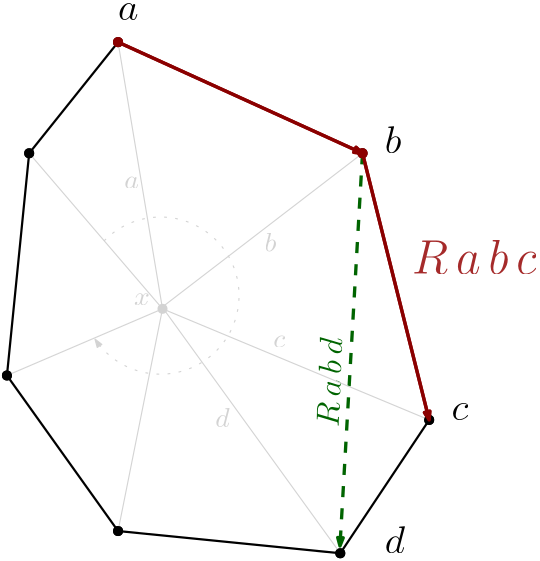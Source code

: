 <?xml version="1.0"?>
<!DOCTYPE ipe SYSTEM "ipe.dtd">
<ipe version="70206" creator="Ipe 7.2.7">
<info created="D:20181026161816" modified="D:20181112193938"/>
<ipestyle name="basic">
<symbol name="arrow/arc(spx)">
<path stroke="sym-stroke" fill="sym-stroke" pen="sym-pen">
0 0 m
-1 0.333 l
-1 -0.333 l
h
</path>
</symbol>
<symbol name="arrow/farc(spx)">
<path stroke="sym-stroke" fill="white" pen="sym-pen">
0 0 m
-1 0.333 l
-1 -0.333 l
h
</path>
</symbol>
<symbol name="arrow/ptarc(spx)">
<path stroke="sym-stroke" fill="sym-stroke" pen="sym-pen">
0 0 m
-1 0.333 l
-0.8 0 l
-1 -0.333 l
h
</path>
</symbol>
<symbol name="arrow/fptarc(spx)">
<path stroke="sym-stroke" fill="white" pen="sym-pen">
0 0 m
-1 0.333 l
-0.8 0 l
-1 -0.333 l
h
</path>
</symbol>
<symbol name="mark/circle(sx)" transformations="translations">
<path fill="sym-stroke">
0.6 0 0 0.6 0 0 e
0.4 0 0 0.4 0 0 e
</path>
</symbol>
<symbol name="mark/disk(sx)" transformations="translations">
<path fill="sym-stroke">
0.6 0 0 0.6 0 0 e
</path>
</symbol>
<symbol name="mark/fdisk(sfx)" transformations="translations">
<group>
<path fill="sym-fill">
0.5 0 0 0.5 0 0 e
</path>
<path fill="sym-stroke" fillrule="eofill">
0.6 0 0 0.6 0 0 e
0.4 0 0 0.4 0 0 e
</path>
</group>
</symbol>
<symbol name="mark/box(sx)" transformations="translations">
<path fill="sym-stroke" fillrule="eofill">
-0.6 -0.6 m
0.6 -0.6 l
0.6 0.6 l
-0.6 0.6 l
h
-0.4 -0.4 m
0.4 -0.4 l
0.4 0.4 l
-0.4 0.4 l
h
</path>
</symbol>
<symbol name="mark/square(sx)" transformations="translations">
<path fill="sym-stroke">
-0.6 -0.6 m
0.6 -0.6 l
0.6 0.6 l
-0.6 0.6 l
h
</path>
</symbol>
<symbol name="mark/fsquare(sfx)" transformations="translations">
<group>
<path fill="sym-fill">
-0.5 -0.5 m
0.5 -0.5 l
0.5 0.5 l
-0.5 0.5 l
h
</path>
<path fill="sym-stroke" fillrule="eofill">
-0.6 -0.6 m
0.6 -0.6 l
0.6 0.6 l
-0.6 0.6 l
h
-0.4 -0.4 m
0.4 -0.4 l
0.4 0.4 l
-0.4 0.4 l
h
</path>
</group>
</symbol>
<symbol name="mark/cross(sx)" transformations="translations">
<group>
<path fill="sym-stroke">
-0.43 -0.57 m
0.57 0.43 l
0.43 0.57 l
-0.57 -0.43 l
h
</path>
<path fill="sym-stroke">
-0.43 0.57 m
0.57 -0.43 l
0.43 -0.57 l
-0.57 0.43 l
h
</path>
</group>
</symbol>
<symbol name="arrow/fnormal(spx)">
<path stroke="sym-stroke" fill="white" pen="sym-pen">
0 0 m
-1 0.333 l
-1 -0.333 l
h
</path>
</symbol>
<symbol name="arrow/pointed(spx)">
<path stroke="sym-stroke" fill="sym-stroke" pen="sym-pen">
0 0 m
-1 0.333 l
-0.8 0 l
-1 -0.333 l
h
</path>
</symbol>
<symbol name="arrow/fpointed(spx)">
<path stroke="sym-stroke" fill="white" pen="sym-pen">
0 0 m
-1 0.333 l
-0.8 0 l
-1 -0.333 l
h
</path>
</symbol>
<symbol name="arrow/linear(spx)">
<path stroke="sym-stroke" pen="sym-pen">
-1 0.333 m
0 0 l
-1 -0.333 l
</path>
</symbol>
<symbol name="arrow/fdouble(spx)">
<path stroke="sym-stroke" fill="white" pen="sym-pen">
0 0 m
-1 0.333 l
-1 -0.333 l
h
-1 0 m
-2 0.333 l
-2 -0.333 l
h
</path>
</symbol>
<symbol name="arrow/double(spx)">
<path stroke="sym-stroke" fill="sym-stroke" pen="sym-pen">
0 0 m
-1 0.333 l
-1 -0.333 l
h
-1 0 m
-2 0.333 l
-2 -0.333 l
h
</path>
</symbol>
<pen name="heavier" value="0.8"/>
<pen name="fat" value="1.2"/>
<pen name="ultrafat" value="2"/>
<symbolsize name="large" value="5"/>
<symbolsize name="small" value="2"/>
<symbolsize name="tiny" value="1.1"/>
<arrowsize name="large" value="10"/>
<arrowsize name="small" value="5"/>
<arrowsize name="tiny" value="3"/>
<color name="red" value="1 0 0"/>
<color name="green" value="0 1 0"/>
<color name="blue" value="0 0 1"/>
<color name="yellow" value="1 1 0"/>
<color name="orange" value="1 0.647 0"/>
<color name="gold" value="1 0.843 0"/>
<color name="purple" value="0.627 0.125 0.941"/>
<color name="gray" value="0.745"/>
<color name="brown" value="0.647 0.165 0.165"/>
<color name="navy" value="0 0 0.502"/>
<color name="pink" value="1 0.753 0.796"/>
<color name="seagreen" value="0.18 0.545 0.341"/>
<color name="turquoise" value="0.251 0.878 0.816"/>
<color name="violet" value="0.933 0.51 0.933"/>
<color name="darkblue" value="0 0 0.545"/>
<color name="darkcyan" value="0 0.545 0.545"/>
<color name="darkgray" value="0.663"/>
<color name="darkgreen" value="0 0.392 0"/>
<color name="darkmagenta" value="0.545 0 0.545"/>
<color name="darkorange" value="1 0.549 0"/>
<color name="darkred" value="0.545 0 0"/>
<color name="lightblue" value="0.678 0.847 0.902"/>
<color name="lightcyan" value="0.878 1 1"/>
<color name="lightgray" value="0.827"/>
<color name="lightgreen" value="0.565 0.933 0.565"/>
<color name="lightyellow" value="1 1 0.878"/>
<dashstyle name="dashed" value="[4] 0"/>
<dashstyle name="dotted" value="[1 3] 0"/>
<dashstyle name="dash dotted" value="[4 2 1 2] 0"/>
<dashstyle name="dash dot dotted" value="[4 2 1 2 1 2] 0"/>
<textsize name="large" value="\large"/>
<textsize name="Large" value="\Large"/>
<textsize name="LARGE" value="\LARGE"/>
<textsize name="huge" value="\huge"/>
<textsize name="Huge" value="\Huge"/>
<textsize name="small" value="\small"/>
<textsize name="footnote" value="\footnotesize"/>
<textsize name="tiny" value="\tiny"/>
<textstyle name="center" begin="\begin{center}" end="\end{center}"/>
<textstyle name="itemize" begin="\begin{itemize}" end="\end{itemize}"/>
<textstyle name="item" begin="\begin{itemize}\item{}" end="\end{itemize}"/>
<gridsize name="4 pts" value="4"/>
<gridsize name="8 pts (~3 mm)" value="8"/>
<gridsize name="16 pts (~6 mm)" value="16"/>
<gridsize name="32 pts (~12 mm)" value="32"/>
<gridsize name="10 pts (~3.5 mm)" value="10"/>
<gridsize name="20 pts (~7 mm)" value="20"/>
<gridsize name="14 pts (~5 mm)" value="14"/>
<gridsize name="28 pts (~10 mm)" value="28"/>
<gridsize name="56 pts (~20 mm)" value="56"/>
<anglesize name="90 deg" value="90"/>
<anglesize name="60 deg" value="60"/>
<anglesize name="45 deg" value="45"/>
<anglesize name="30 deg" value="30"/>
<anglesize name="22.5 deg" value="22.5"/>
<opacity name="10%" value="0.1"/>
<opacity name="30%" value="0.3"/>
<opacity name="50%" value="0.5"/>
<opacity name="75%" value="0.75"/>
<tiling name="falling" angle="-60" step="4" width="1"/>
<tiling name="rising" angle="30" step="4" width="1"/>
</ipestyle>
<page>
<layer name="alpha"/>
<view layers="alpha" active="alpha"/>
<text layer="alpha" matrix="1 0 0 1 0 -8" transformations="translations" pos="208 800" stroke="black" type="label" width="7.374" height="6.177" depth="0" valign="baseline" size="Large" style="math">a</text>
<text matrix="1 0 0 1 -32 24" transformations="translations" pos="336 720" stroke="black" type="label" width="5.973" height="9.963" depth="0" valign="baseline" size="Large" style="math">b
</text>
<text matrix="1 0 0 1 40 40" transformations="translations" pos="288 608" stroke="black" type="label" width="6.046" height="6.177" depth="0" valign="baseline" size="Large" style="math">c</text>
<text matrix="1 0 0 1 160 -88" transformations="translations" pos="144 688" stroke="black" type="label" width="7.299" height="9.963" depth="0" valign="baseline" size="Large" style="math">d</text>
<use name="mark/disk(sx)" pos="208 784" size="normal" stroke="black"/>
<use matrix="1 0 0 1 -24 24" name="mark/disk(sx)" pos="320 720" size="normal" stroke="black"/>
<use matrix="1 0 0 1 48 24" name="mark/disk(sx)" pos="272 624" size="normal" stroke="black"/>
<use matrix="1 0 0 1 128 -88" name="mark/disk(sx)" pos="160 688" size="normal" stroke="black"/>
<path stroke="darkred" pen="fat" arrow="normal/tiny">
208 784 m
296 744 l
</path>
<path stroke="darkred" pen="fat" arrow="normal/tiny">
296 744 m
320 648 l
</path>
<text matrix="0.821399 -0.570354 0.570354 0.821399 -251.636 138.904" transformations="translations" pos="144 784" stroke="brown" type="label" width="44.85" height="11.955" depth="0" valign="baseline" size="LARGE" style="math">R\,a\,b\,c</text>
<path stroke="black" pen="heavier">
320 648 m
288 600 l
</path>
<text matrix="0.0378658 0.999283 -0.999283 0.0378658 1065.62 471.775" pos="144 784" stroke="darkgreen" type="label" width="32.191" height="8.302" depth="0" valign="baseline" size="large" style="math">R\,a\,b\,d</text>
<path stroke="darkgreen" dash="dashed" pen="fat" arrow="normal/tiny">
296 744 m
287.89 602.625 l
</path>
<use name="mark/disk(sx)" pos="208 608" size="normal" stroke="black"/>
<use name="mark/disk(sx)" pos="168 664" size="normal" stroke="black"/>
<use name="mark/disk(sx)" pos="176 744" size="normal" stroke="black"/>
<path stroke="black" pen="heavier">
288 600 m
208 608 l
</path>
<path stroke="black" pen="heavier">
208 608 m
168 664 l
168 664 l
</path>
<path stroke="black" pen="heavier">
168 664 m
176 744 l
</path>
<path stroke="black" pen="heavier">
176 744 m
208 784 l
</path>
<use matrix="1 0 0 1 -32 -16" name="mark/disk(sx)" pos="256 704" size="normal" stroke="lightgray"/>
<text matrix="1 0 0 1 -38.2849 -18.7536" transformations="translations" pos="252 708" stroke="lightgray" type="label" width="5.694" height="4.289" depth="0" valign="baseline" style="math">x</text>
<text matrix="1 0 0 1 -57.7456 -4.66033" transformations="translations" pos="268 736" stroke="lightgray" type="label" width="5.266" height="4.289" depth="0" valign="baseline" style="math">a</text>
<text matrix="1 0 0 1 -24.131 -25.9024" transformations="translations" pos="288 700" stroke="lightgray" type="label" width="4.311" height="4.289" depth="0" valign="baseline" style="math">c</text>
<text matrix="1 0 0 1 15.0324 -54.5222" transformations="translations" pos="228 700" stroke="lightgray" type="label" width="5.185" height="6.918" depth="0" valign="baseline" style="math">d</text>
<path stroke="lightgray">
224 688 m
208 784 l
</path>
<path stroke="lightgray">
223.896 688.624 m
296 744 l
</path>
<text matrix="1 0 0 1 -7.24365 -27.3818" transformations="translations" pos="268 736" stroke="lightgray" type="label" width="4.276" height="6.918" depth="0" valign="baseline" style="math">b</text>
<path stroke="lightgray">
224 688 m
176 744 l
</path>
<path stroke="lightgray">
224 688 m
168 664 l
</path>
<path stroke="lightgray">
224 688 m
208 608 l
</path>
<path stroke="lightgray">
223.896 688.624 m
288 600 l
</path>
<path stroke="lightgray">
224 688 m
320 648 l
</path>
<use name="mark/disk(sx)" pos="208 784" size="normal" stroke="darkred"/>
<use name="mark/disk(sx)" pos="176 744" size="normal" stroke="black"/>
<use name="mark/disk(sx)" pos="168 664" size="normal" stroke="black"/>
<use name="mark/disk(sx)" pos="208 608" size="normal" stroke="black"/>
<use name="mark/disk(sx)" pos="288 600" size="normal" stroke="black"/>
<use name="mark/disk(sx)" pos="320 648" size="normal" stroke="black"/>
<use name="mark/disk(sx)" pos="296 744" size="normal" stroke="darkred"/>
<path stroke="darkred" pen="fat" arrow="normal/tiny">
208 784 m
296 744 l
</path>
<path stroke="darkred" pen="fat" arrow="normal/tiny">
296 744 m
320 648 l
</path>
<use name="mark/disk(sx)" pos="208 784" size="normal" stroke="darkred"/>
<use name="mark/disk(sx)" pos="296 744" size="normal" stroke="darkred"/>
<path stroke="lightgray" dash="dotted" arrow="normal/tiny">
202.939 712.44 m
28.2975 0 0 -28.2975 223.271 692.758 199.68 677.132 a
</path>
</page>
</ipe>
